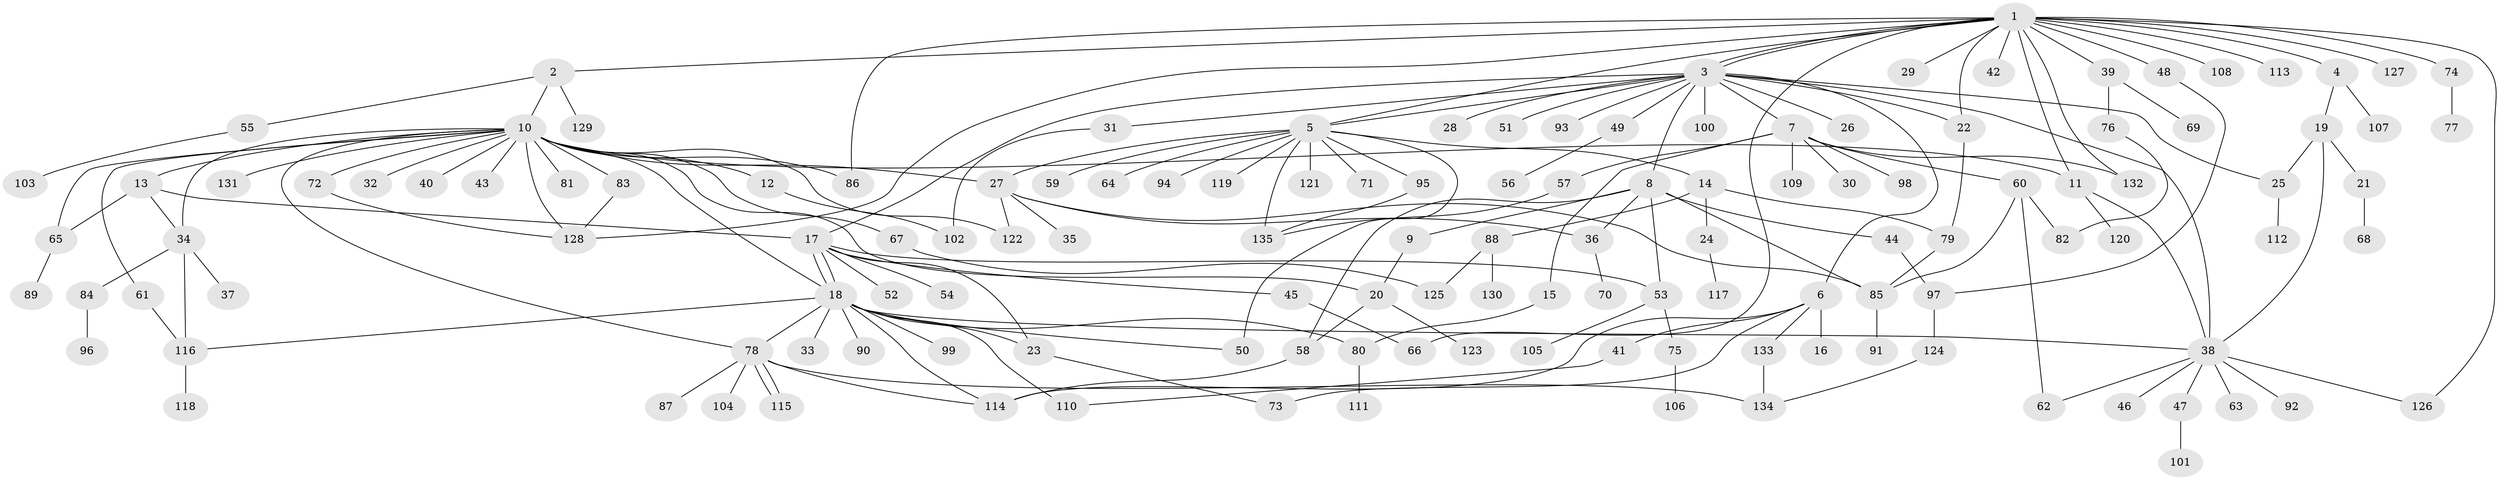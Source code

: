 // coarse degree distribution, {1: 0.9, 2: 0.05, 13: 0.025, 25: 0.025}
// Generated by graph-tools (version 1.1) at 2025/50/03/04/25 21:50:14]
// undirected, 135 vertices, 185 edges
graph export_dot {
graph [start="1"]
  node [color=gray90,style=filled];
  1;
  2;
  3;
  4;
  5;
  6;
  7;
  8;
  9;
  10;
  11;
  12;
  13;
  14;
  15;
  16;
  17;
  18;
  19;
  20;
  21;
  22;
  23;
  24;
  25;
  26;
  27;
  28;
  29;
  30;
  31;
  32;
  33;
  34;
  35;
  36;
  37;
  38;
  39;
  40;
  41;
  42;
  43;
  44;
  45;
  46;
  47;
  48;
  49;
  50;
  51;
  52;
  53;
  54;
  55;
  56;
  57;
  58;
  59;
  60;
  61;
  62;
  63;
  64;
  65;
  66;
  67;
  68;
  69;
  70;
  71;
  72;
  73;
  74;
  75;
  76;
  77;
  78;
  79;
  80;
  81;
  82;
  83;
  84;
  85;
  86;
  87;
  88;
  89;
  90;
  91;
  92;
  93;
  94;
  95;
  96;
  97;
  98;
  99;
  100;
  101;
  102;
  103;
  104;
  105;
  106;
  107;
  108;
  109;
  110;
  111;
  112;
  113;
  114;
  115;
  116;
  117;
  118;
  119;
  120;
  121;
  122;
  123;
  124;
  125;
  126;
  127;
  128;
  129;
  130;
  131;
  132;
  133;
  134;
  135;
  1 -- 2;
  1 -- 3;
  1 -- 3;
  1 -- 4;
  1 -- 5;
  1 -- 11;
  1 -- 22;
  1 -- 29;
  1 -- 39;
  1 -- 42;
  1 -- 48;
  1 -- 66;
  1 -- 74;
  1 -- 86;
  1 -- 108;
  1 -- 113;
  1 -- 126;
  1 -- 127;
  1 -- 128;
  1 -- 132;
  2 -- 10;
  2 -- 55;
  2 -- 129;
  3 -- 5;
  3 -- 6;
  3 -- 7;
  3 -- 8;
  3 -- 17;
  3 -- 22;
  3 -- 25;
  3 -- 26;
  3 -- 28;
  3 -- 31;
  3 -- 38;
  3 -- 49;
  3 -- 51;
  3 -- 93;
  3 -- 100;
  4 -- 19;
  4 -- 107;
  5 -- 14;
  5 -- 27;
  5 -- 50;
  5 -- 59;
  5 -- 64;
  5 -- 71;
  5 -- 94;
  5 -- 95;
  5 -- 119;
  5 -- 121;
  5 -- 135;
  6 -- 16;
  6 -- 41;
  6 -- 73;
  6 -- 114;
  6 -- 133;
  7 -- 15;
  7 -- 30;
  7 -- 57;
  7 -- 60;
  7 -- 98;
  7 -- 109;
  7 -- 132;
  8 -- 9;
  8 -- 36;
  8 -- 44;
  8 -- 53;
  8 -- 58;
  8 -- 85;
  9 -- 20;
  10 -- 11;
  10 -- 12;
  10 -- 13;
  10 -- 18;
  10 -- 20;
  10 -- 27;
  10 -- 32;
  10 -- 34;
  10 -- 40;
  10 -- 43;
  10 -- 61;
  10 -- 65;
  10 -- 67;
  10 -- 72;
  10 -- 78;
  10 -- 81;
  10 -- 83;
  10 -- 86;
  10 -- 122;
  10 -- 128;
  10 -- 131;
  11 -- 38;
  11 -- 120;
  12 -- 102;
  13 -- 17;
  13 -- 34;
  13 -- 65;
  14 -- 24;
  14 -- 79;
  14 -- 88;
  15 -- 80;
  17 -- 18;
  17 -- 18;
  17 -- 23;
  17 -- 45;
  17 -- 52;
  17 -- 53;
  17 -- 54;
  18 -- 23;
  18 -- 33;
  18 -- 38;
  18 -- 50;
  18 -- 78;
  18 -- 80;
  18 -- 90;
  18 -- 99;
  18 -- 110;
  18 -- 114;
  18 -- 116;
  19 -- 21;
  19 -- 25;
  19 -- 38;
  20 -- 58;
  20 -- 123;
  21 -- 68;
  22 -- 79;
  23 -- 73;
  24 -- 117;
  25 -- 112;
  27 -- 35;
  27 -- 36;
  27 -- 85;
  27 -- 122;
  31 -- 102;
  34 -- 37;
  34 -- 84;
  34 -- 116;
  36 -- 70;
  38 -- 46;
  38 -- 47;
  38 -- 62;
  38 -- 63;
  38 -- 92;
  38 -- 126;
  39 -- 69;
  39 -- 76;
  41 -- 110;
  44 -- 97;
  45 -- 66;
  47 -- 101;
  48 -- 97;
  49 -- 56;
  53 -- 75;
  53 -- 105;
  55 -- 103;
  57 -- 135;
  58 -- 114;
  60 -- 62;
  60 -- 82;
  60 -- 85;
  61 -- 116;
  65 -- 89;
  67 -- 125;
  72 -- 128;
  74 -- 77;
  75 -- 106;
  76 -- 82;
  78 -- 87;
  78 -- 104;
  78 -- 114;
  78 -- 115;
  78 -- 115;
  78 -- 134;
  79 -- 85;
  80 -- 111;
  83 -- 128;
  84 -- 96;
  85 -- 91;
  88 -- 125;
  88 -- 130;
  95 -- 135;
  97 -- 124;
  116 -- 118;
  124 -- 134;
  133 -- 134;
}
